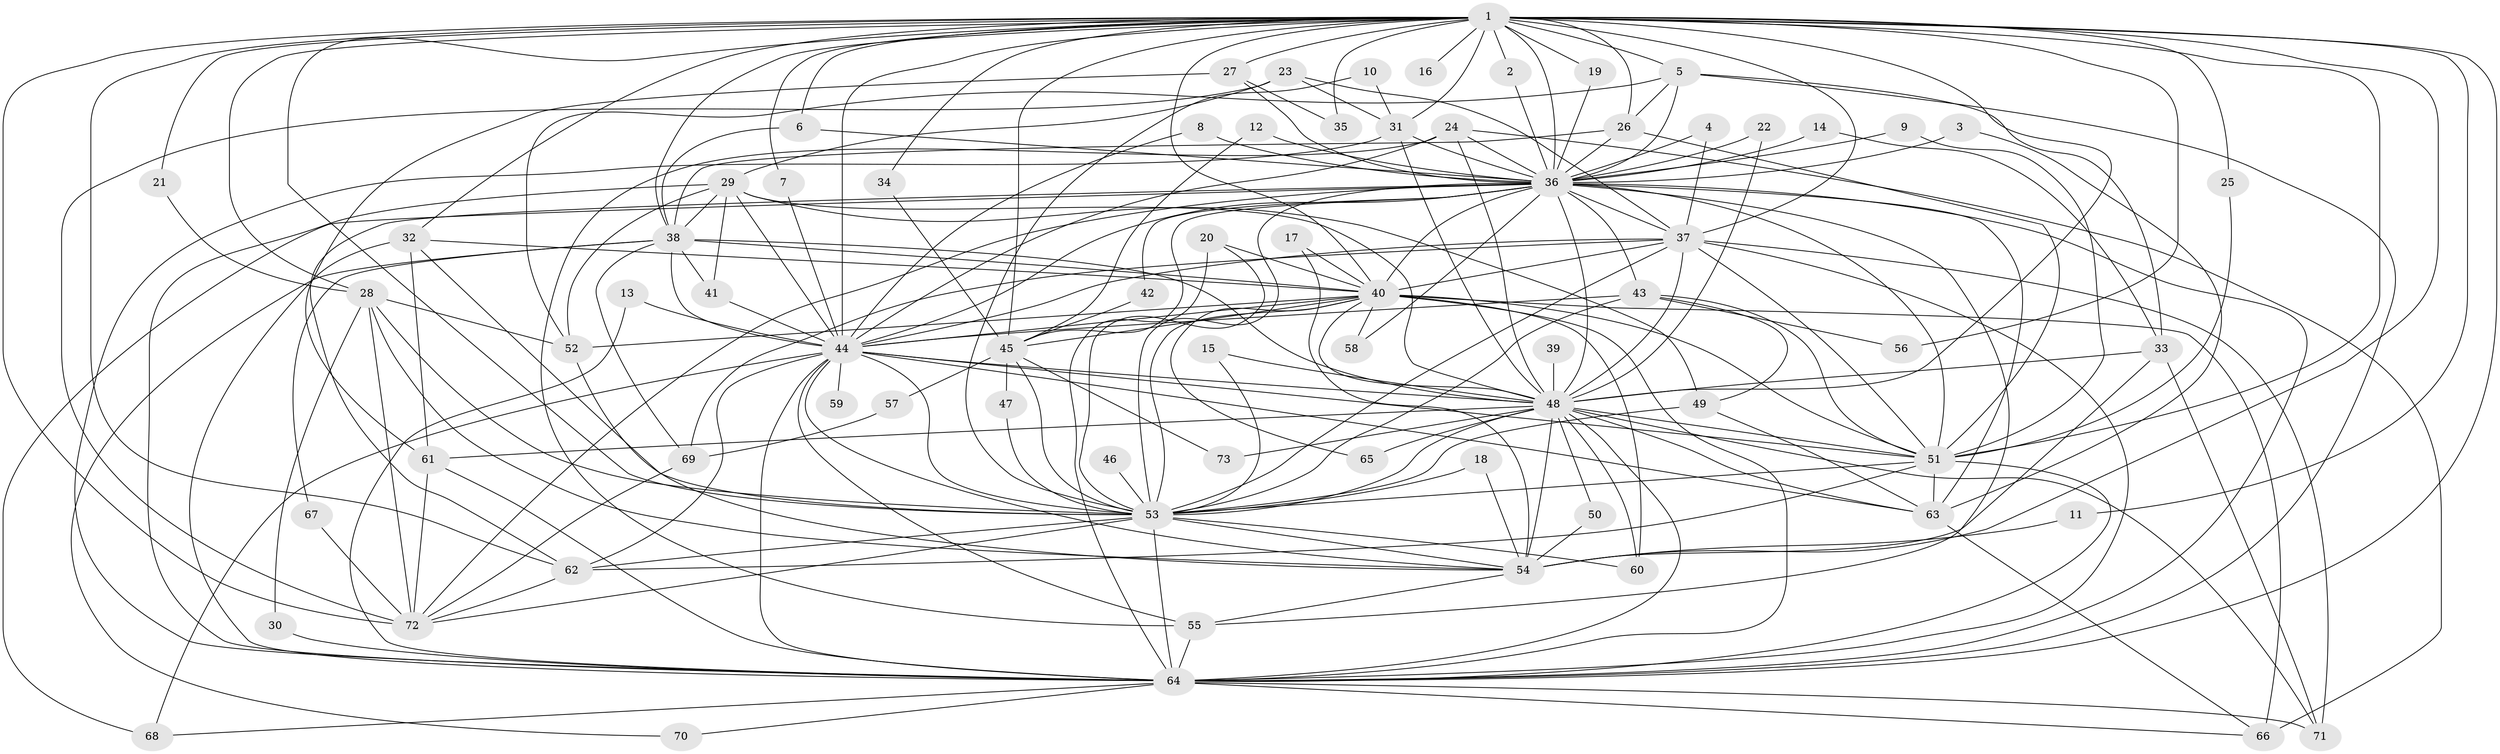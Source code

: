 // original degree distribution, {19: 0.006896551724137931, 29: 0.013793103448275862, 25: 0.006896551724137931, 23: 0.006896551724137931, 16: 0.006896551724137931, 26: 0.006896551724137931, 18: 0.006896551724137931, 33: 0.006896551724137931, 20: 0.006896551724137931, 9: 0.020689655172413793, 2: 0.5655172413793104, 10: 0.006896551724137931, 12: 0.006896551724137931, 6: 0.027586206896551724, 3: 0.1724137931034483, 4: 0.10344827586206896, 5: 0.027586206896551724}
// Generated by graph-tools (version 1.1) at 2025/25/03/09/25 03:25:45]
// undirected, 73 vertices, 212 edges
graph export_dot {
graph [start="1"]
  node [color=gray90,style=filled];
  1;
  2;
  3;
  4;
  5;
  6;
  7;
  8;
  9;
  10;
  11;
  12;
  13;
  14;
  15;
  16;
  17;
  18;
  19;
  20;
  21;
  22;
  23;
  24;
  25;
  26;
  27;
  28;
  29;
  30;
  31;
  32;
  33;
  34;
  35;
  36;
  37;
  38;
  39;
  40;
  41;
  42;
  43;
  44;
  45;
  46;
  47;
  48;
  49;
  50;
  51;
  52;
  53;
  54;
  55;
  56;
  57;
  58;
  59;
  60;
  61;
  62;
  63;
  64;
  65;
  66;
  67;
  68;
  69;
  70;
  71;
  72;
  73;
  1 -- 2 [weight=1.0];
  1 -- 5 [weight=2.0];
  1 -- 6 [weight=1.0];
  1 -- 7 [weight=1.0];
  1 -- 11 [weight=1.0];
  1 -- 16 [weight=2.0];
  1 -- 19 [weight=1.0];
  1 -- 21 [weight=1.0];
  1 -- 25 [weight=1.0];
  1 -- 26 [weight=1.0];
  1 -- 27 [weight=1.0];
  1 -- 28 [weight=1.0];
  1 -- 31 [weight=1.0];
  1 -- 32 [weight=1.0];
  1 -- 34 [weight=1.0];
  1 -- 35 [weight=1.0];
  1 -- 36 [weight=2.0];
  1 -- 37 [weight=3.0];
  1 -- 38 [weight=1.0];
  1 -- 40 [weight=2.0];
  1 -- 44 [weight=3.0];
  1 -- 45 [weight=2.0];
  1 -- 48 [weight=2.0];
  1 -- 51 [weight=3.0];
  1 -- 53 [weight=2.0];
  1 -- 54 [weight=1.0];
  1 -- 56 [weight=2.0];
  1 -- 62 [weight=1.0];
  1 -- 64 [weight=3.0];
  1 -- 72 [weight=1.0];
  2 -- 36 [weight=1.0];
  3 -- 36 [weight=1.0];
  3 -- 63 [weight=1.0];
  4 -- 36 [weight=1.0];
  4 -- 37 [weight=1.0];
  5 -- 26 [weight=1.0];
  5 -- 33 [weight=1.0];
  5 -- 36 [weight=1.0];
  5 -- 52 [weight=1.0];
  5 -- 64 [weight=1.0];
  6 -- 36 [weight=1.0];
  6 -- 38 [weight=1.0];
  7 -- 44 [weight=1.0];
  8 -- 36 [weight=1.0];
  8 -- 44 [weight=1.0];
  9 -- 36 [weight=1.0];
  9 -- 51 [weight=1.0];
  10 -- 31 [weight=1.0];
  10 -- 53 [weight=1.0];
  11 -- 54 [weight=1.0];
  12 -- 36 [weight=1.0];
  12 -- 45 [weight=1.0];
  13 -- 44 [weight=1.0];
  13 -- 64 [weight=1.0];
  14 -- 33 [weight=1.0];
  14 -- 36 [weight=1.0];
  15 -- 48 [weight=1.0];
  15 -- 53 [weight=1.0];
  17 -- 40 [weight=1.0];
  17 -- 54 [weight=1.0];
  18 -- 53 [weight=1.0];
  18 -- 54 [weight=1.0];
  19 -- 36 [weight=1.0];
  20 -- 40 [weight=1.0];
  20 -- 53 [weight=1.0];
  20 -- 64 [weight=1.0];
  21 -- 28 [weight=1.0];
  22 -- 36 [weight=1.0];
  22 -- 48 [weight=1.0];
  23 -- 29 [weight=1.0];
  23 -- 31 [weight=1.0];
  23 -- 37 [weight=1.0];
  23 -- 72 [weight=1.0];
  24 -- 36 [weight=1.0];
  24 -- 44 [weight=1.0];
  24 -- 48 [weight=1.0];
  24 -- 55 [weight=1.0];
  24 -- 66 [weight=1.0];
  25 -- 51 [weight=1.0];
  26 -- 36 [weight=1.0];
  26 -- 38 [weight=1.0];
  26 -- 51 [weight=1.0];
  27 -- 35 [weight=1.0];
  27 -- 36 [weight=1.0];
  27 -- 61 [weight=1.0];
  28 -- 30 [weight=1.0];
  28 -- 52 [weight=1.0];
  28 -- 53 [weight=1.0];
  28 -- 54 [weight=1.0];
  28 -- 72 [weight=1.0];
  29 -- 38 [weight=1.0];
  29 -- 41 [weight=1.0];
  29 -- 44 [weight=2.0];
  29 -- 48 [weight=1.0];
  29 -- 49 [weight=1.0];
  29 -- 52 [weight=1.0];
  29 -- 64 [weight=1.0];
  30 -- 64 [weight=1.0];
  31 -- 36 [weight=1.0];
  31 -- 48 [weight=1.0];
  31 -- 64 [weight=1.0];
  32 -- 40 [weight=1.0];
  32 -- 53 [weight=1.0];
  32 -- 61 [weight=1.0];
  32 -- 64 [weight=1.0];
  33 -- 48 [weight=1.0];
  33 -- 54 [weight=1.0];
  33 -- 71 [weight=1.0];
  34 -- 45 [weight=1.0];
  36 -- 37 [weight=1.0];
  36 -- 40 [weight=1.0];
  36 -- 42 [weight=1.0];
  36 -- 43 [weight=1.0];
  36 -- 44 [weight=2.0];
  36 -- 45 [weight=1.0];
  36 -- 48 [weight=1.0];
  36 -- 51 [weight=2.0];
  36 -- 53 [weight=1.0];
  36 -- 55 [weight=1.0];
  36 -- 58 [weight=1.0];
  36 -- 62 [weight=1.0];
  36 -- 63 [weight=1.0];
  36 -- 64 [weight=1.0];
  36 -- 68 [weight=1.0];
  36 -- 72 [weight=1.0];
  37 -- 40 [weight=1.0];
  37 -- 44 [weight=1.0];
  37 -- 48 [weight=3.0];
  37 -- 51 [weight=2.0];
  37 -- 53 [weight=1.0];
  37 -- 64 [weight=1.0];
  37 -- 69 [weight=1.0];
  37 -- 71 [weight=1.0];
  38 -- 40 [weight=1.0];
  38 -- 41 [weight=2.0];
  38 -- 44 [weight=1.0];
  38 -- 48 [weight=1.0];
  38 -- 67 [weight=1.0];
  38 -- 69 [weight=1.0];
  38 -- 70 [weight=1.0];
  39 -- 48 [weight=1.0];
  40 -- 44 [weight=1.0];
  40 -- 45 [weight=1.0];
  40 -- 48 [weight=1.0];
  40 -- 51 [weight=1.0];
  40 -- 52 [weight=1.0];
  40 -- 53 [weight=1.0];
  40 -- 58 [weight=1.0];
  40 -- 60 [weight=1.0];
  40 -- 64 [weight=1.0];
  40 -- 65 [weight=1.0];
  40 -- 66 [weight=1.0];
  41 -- 44 [weight=1.0];
  42 -- 45 [weight=1.0];
  43 -- 44 [weight=1.0];
  43 -- 49 [weight=1.0];
  43 -- 51 [weight=1.0];
  43 -- 53 [weight=1.0];
  43 -- 56 [weight=1.0];
  44 -- 48 [weight=1.0];
  44 -- 51 [weight=1.0];
  44 -- 53 [weight=1.0];
  44 -- 54 [weight=1.0];
  44 -- 55 [weight=1.0];
  44 -- 59 [weight=2.0];
  44 -- 62 [weight=1.0];
  44 -- 63 [weight=1.0];
  44 -- 64 [weight=1.0];
  44 -- 68 [weight=1.0];
  45 -- 47 [weight=1.0];
  45 -- 53 [weight=1.0];
  45 -- 57 [weight=1.0];
  45 -- 73 [weight=1.0];
  46 -- 53 [weight=1.0];
  47 -- 53 [weight=1.0];
  48 -- 50 [weight=1.0];
  48 -- 51 [weight=1.0];
  48 -- 53 [weight=2.0];
  48 -- 54 [weight=2.0];
  48 -- 60 [weight=1.0];
  48 -- 61 [weight=1.0];
  48 -- 63 [weight=1.0];
  48 -- 64 [weight=1.0];
  48 -- 65 [weight=1.0];
  48 -- 71 [weight=1.0];
  48 -- 73 [weight=1.0];
  49 -- 53 [weight=1.0];
  49 -- 63 [weight=1.0];
  50 -- 54 [weight=1.0];
  51 -- 53 [weight=1.0];
  51 -- 62 [weight=1.0];
  51 -- 63 [weight=1.0];
  51 -- 64 [weight=1.0];
  52 -- 54 [weight=1.0];
  53 -- 54 [weight=1.0];
  53 -- 60 [weight=1.0];
  53 -- 62 [weight=1.0];
  53 -- 64 [weight=2.0];
  53 -- 72 [weight=1.0];
  54 -- 55 [weight=1.0];
  55 -- 64 [weight=1.0];
  57 -- 69 [weight=1.0];
  61 -- 64 [weight=1.0];
  61 -- 72 [weight=1.0];
  62 -- 72 [weight=1.0];
  63 -- 66 [weight=1.0];
  64 -- 66 [weight=1.0];
  64 -- 68 [weight=1.0];
  64 -- 70 [weight=1.0];
  64 -- 71 [weight=1.0];
  67 -- 72 [weight=1.0];
  69 -- 72 [weight=1.0];
}
